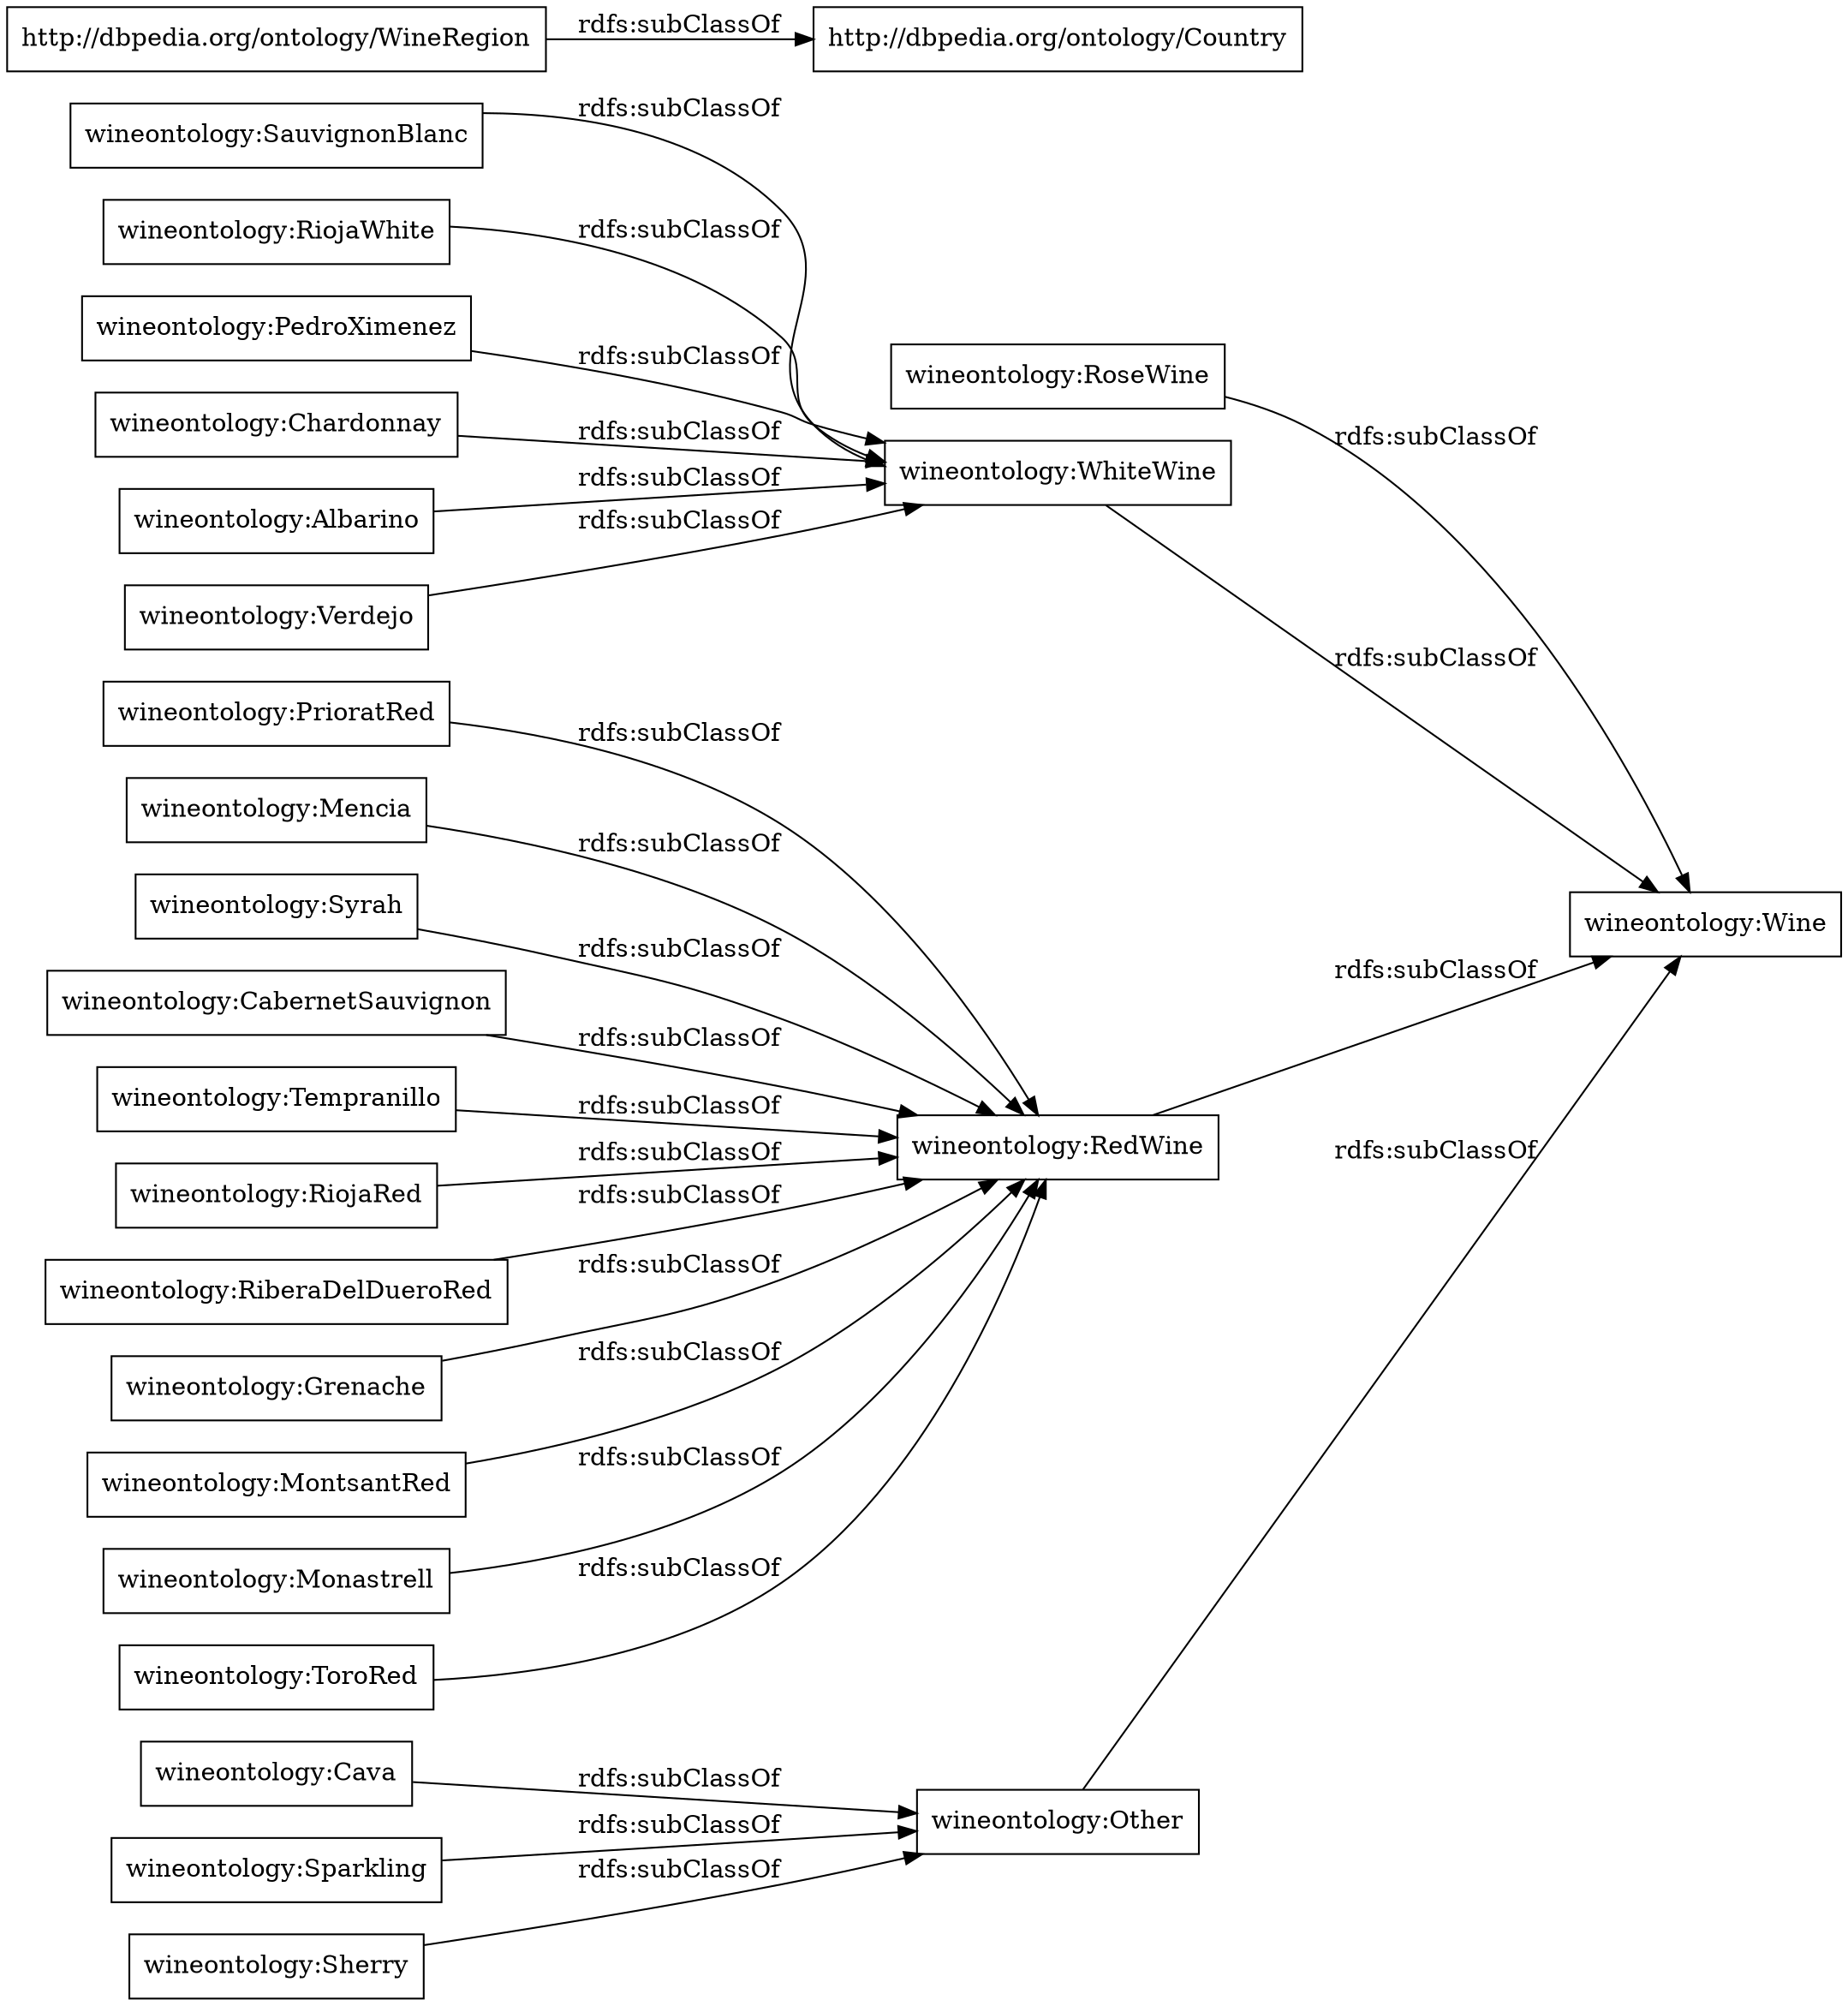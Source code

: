 digraph ar2dtool_diagram { 
rankdir=LR;
size="1000"
node [shape = rectangle, color="black"]; "wineontology:RoseWine" "wineontology:Wine" "wineontology:PrioratRed" "wineontology:Mencia" "wineontology:Cava" "wineontology:Syrah" "wineontology:WhiteWine" "wineontology:SauvignonBlanc" "wineontology:CabernetSauvignon" "http://dbpedia.org/ontology/Country" "wineontology:RiojaWhite" "wineontology:PedroXimenez" "wineontology:Tempranillo" "wineontology:RiojaRed" "wineontology:RiberaDelDueroRed" "wineontology:RedWine" "wineontology:Grenache" "wineontology:MontsantRed" "wineontology:Monastrell" "wineontology:Chardonnay" "wineontology:Sparkling" "wineontology:ToroRed" "wineontology:Albarino" "http://dbpedia.org/ontology/WineRegion" "wineontology:Sherry" "wineontology:Verdejo" "wineontology:Other" ; /*classes style*/
	"wineontology:Mencia" -> "wineontology:RedWine" [ label = "rdfs:subClassOf" ];
	"wineontology:RoseWine" -> "wineontology:Wine" [ label = "rdfs:subClassOf" ];
	"wineontology:Sparkling" -> "wineontology:Other" [ label = "rdfs:subClassOf" ];
	"wineontology:Tempranillo" -> "wineontology:RedWine" [ label = "rdfs:subClassOf" ];
	"wineontology:RedWine" -> "wineontology:Wine" [ label = "rdfs:subClassOf" ];
	"wineontology:Other" -> "wineontology:Wine" [ label = "rdfs:subClassOf" ];
	"http://dbpedia.org/ontology/WineRegion" -> "http://dbpedia.org/ontology/Country" [ label = "rdfs:subClassOf" ];
	"wineontology:PrioratRed" -> "wineontology:RedWine" [ label = "rdfs:subClassOf" ];
	"wineontology:Grenache" -> "wineontology:RedWine" [ label = "rdfs:subClassOf" ];
	"wineontology:SauvignonBlanc" -> "wineontology:WhiteWine" [ label = "rdfs:subClassOf" ];
	"wineontology:Verdejo" -> "wineontology:WhiteWine" [ label = "rdfs:subClassOf" ];
	"wineontology:ToroRed" -> "wineontology:RedWine" [ label = "rdfs:subClassOf" ];
	"wineontology:Monastrell" -> "wineontology:RedWine" [ label = "rdfs:subClassOf" ];
	"wineontology:RiojaWhite" -> "wineontology:WhiteWine" [ label = "rdfs:subClassOf" ];
	"wineontology:PedroXimenez" -> "wineontology:WhiteWine" [ label = "rdfs:subClassOf" ];
	"wineontology:CabernetSauvignon" -> "wineontology:RedWine" [ label = "rdfs:subClassOf" ];
	"wineontology:RiojaRed" -> "wineontology:RedWine" [ label = "rdfs:subClassOf" ];
	"wineontology:RiberaDelDueroRed" -> "wineontology:RedWine" [ label = "rdfs:subClassOf" ];
	"wineontology:Chardonnay" -> "wineontology:WhiteWine" [ label = "rdfs:subClassOf" ];
	"wineontology:MontsantRed" -> "wineontology:RedWine" [ label = "rdfs:subClassOf" ];
	"wineontology:Syrah" -> "wineontology:RedWine" [ label = "rdfs:subClassOf" ];
	"wineontology:WhiteWine" -> "wineontology:Wine" [ label = "rdfs:subClassOf" ];
	"wineontology:Sherry" -> "wineontology:Other" [ label = "rdfs:subClassOf" ];
	"wineontology:Cava" -> "wineontology:Other" [ label = "rdfs:subClassOf" ];
	"wineontology:Albarino" -> "wineontology:WhiteWine" [ label = "rdfs:subClassOf" ];

}
